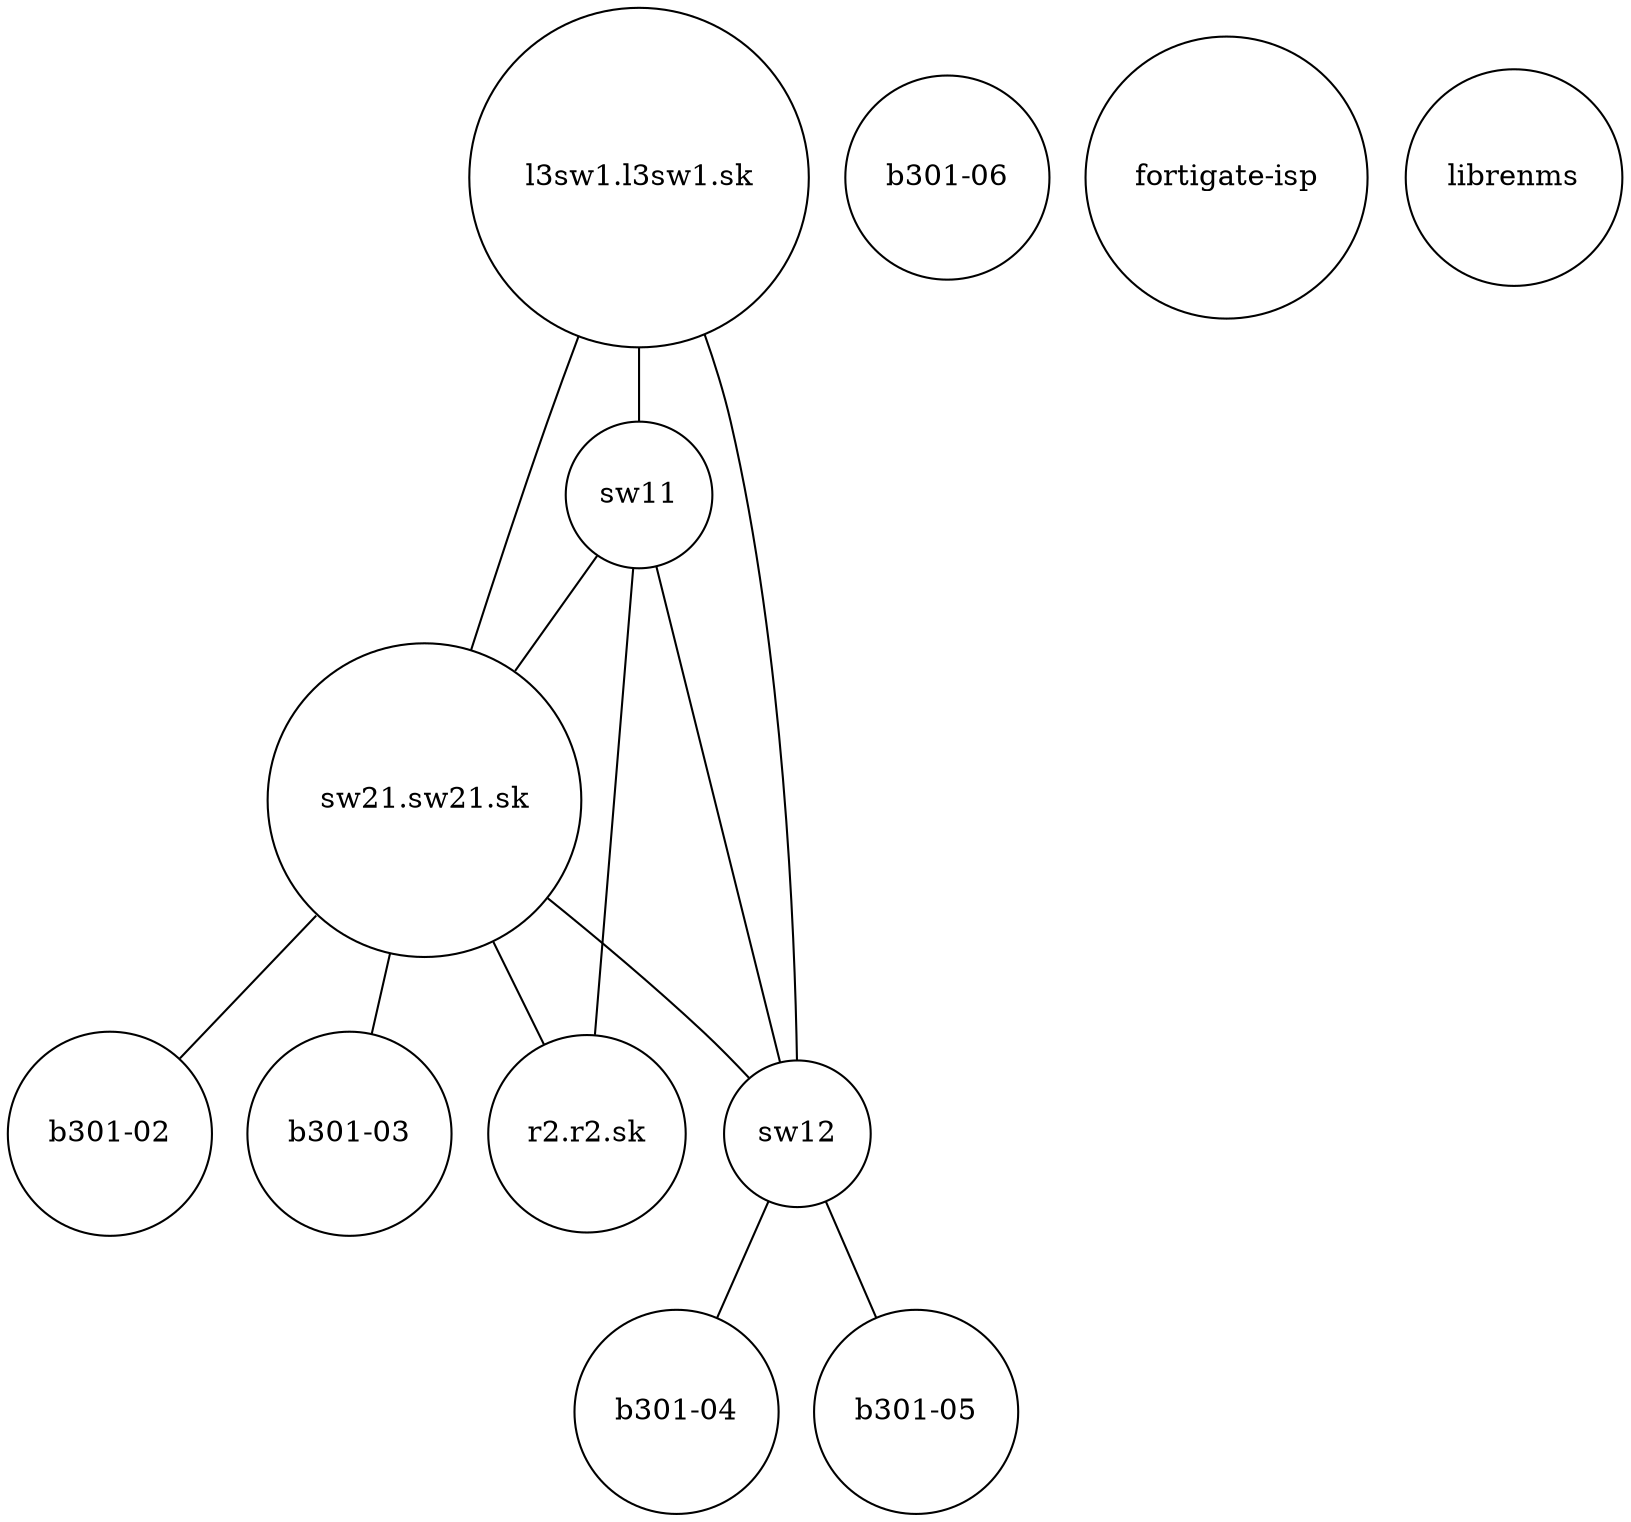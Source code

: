 graph G {
11 [label="b301-02", shape=circle]
9 [label="b301-03", shape=circle]
10 [label="b301-04", shape=circle]
8 [label="b301-05", shape=circle]
12 [label="b301-06", shape=circle]
2 [label="fortigate-isp", shape=circle]
3 [label="l3sw1.l3sw1.sk", shape=circle]
1 [label="librenms", shape=circle]
4 [label="r2.r2.sk", shape=circle]
5 [label="sw11", shape=circle]
7 [label="sw12", shape=circle]
6 [label="sw21.sw21.sk", shape=circle]

3 -- 6
3 -- 7
3 -- 5
5 -- 7
5 -- 4
5 -- 6
6 -- 4
6 -- 11
6 -- 7
6 -- 9
7 -- 10
7 -- 8
}